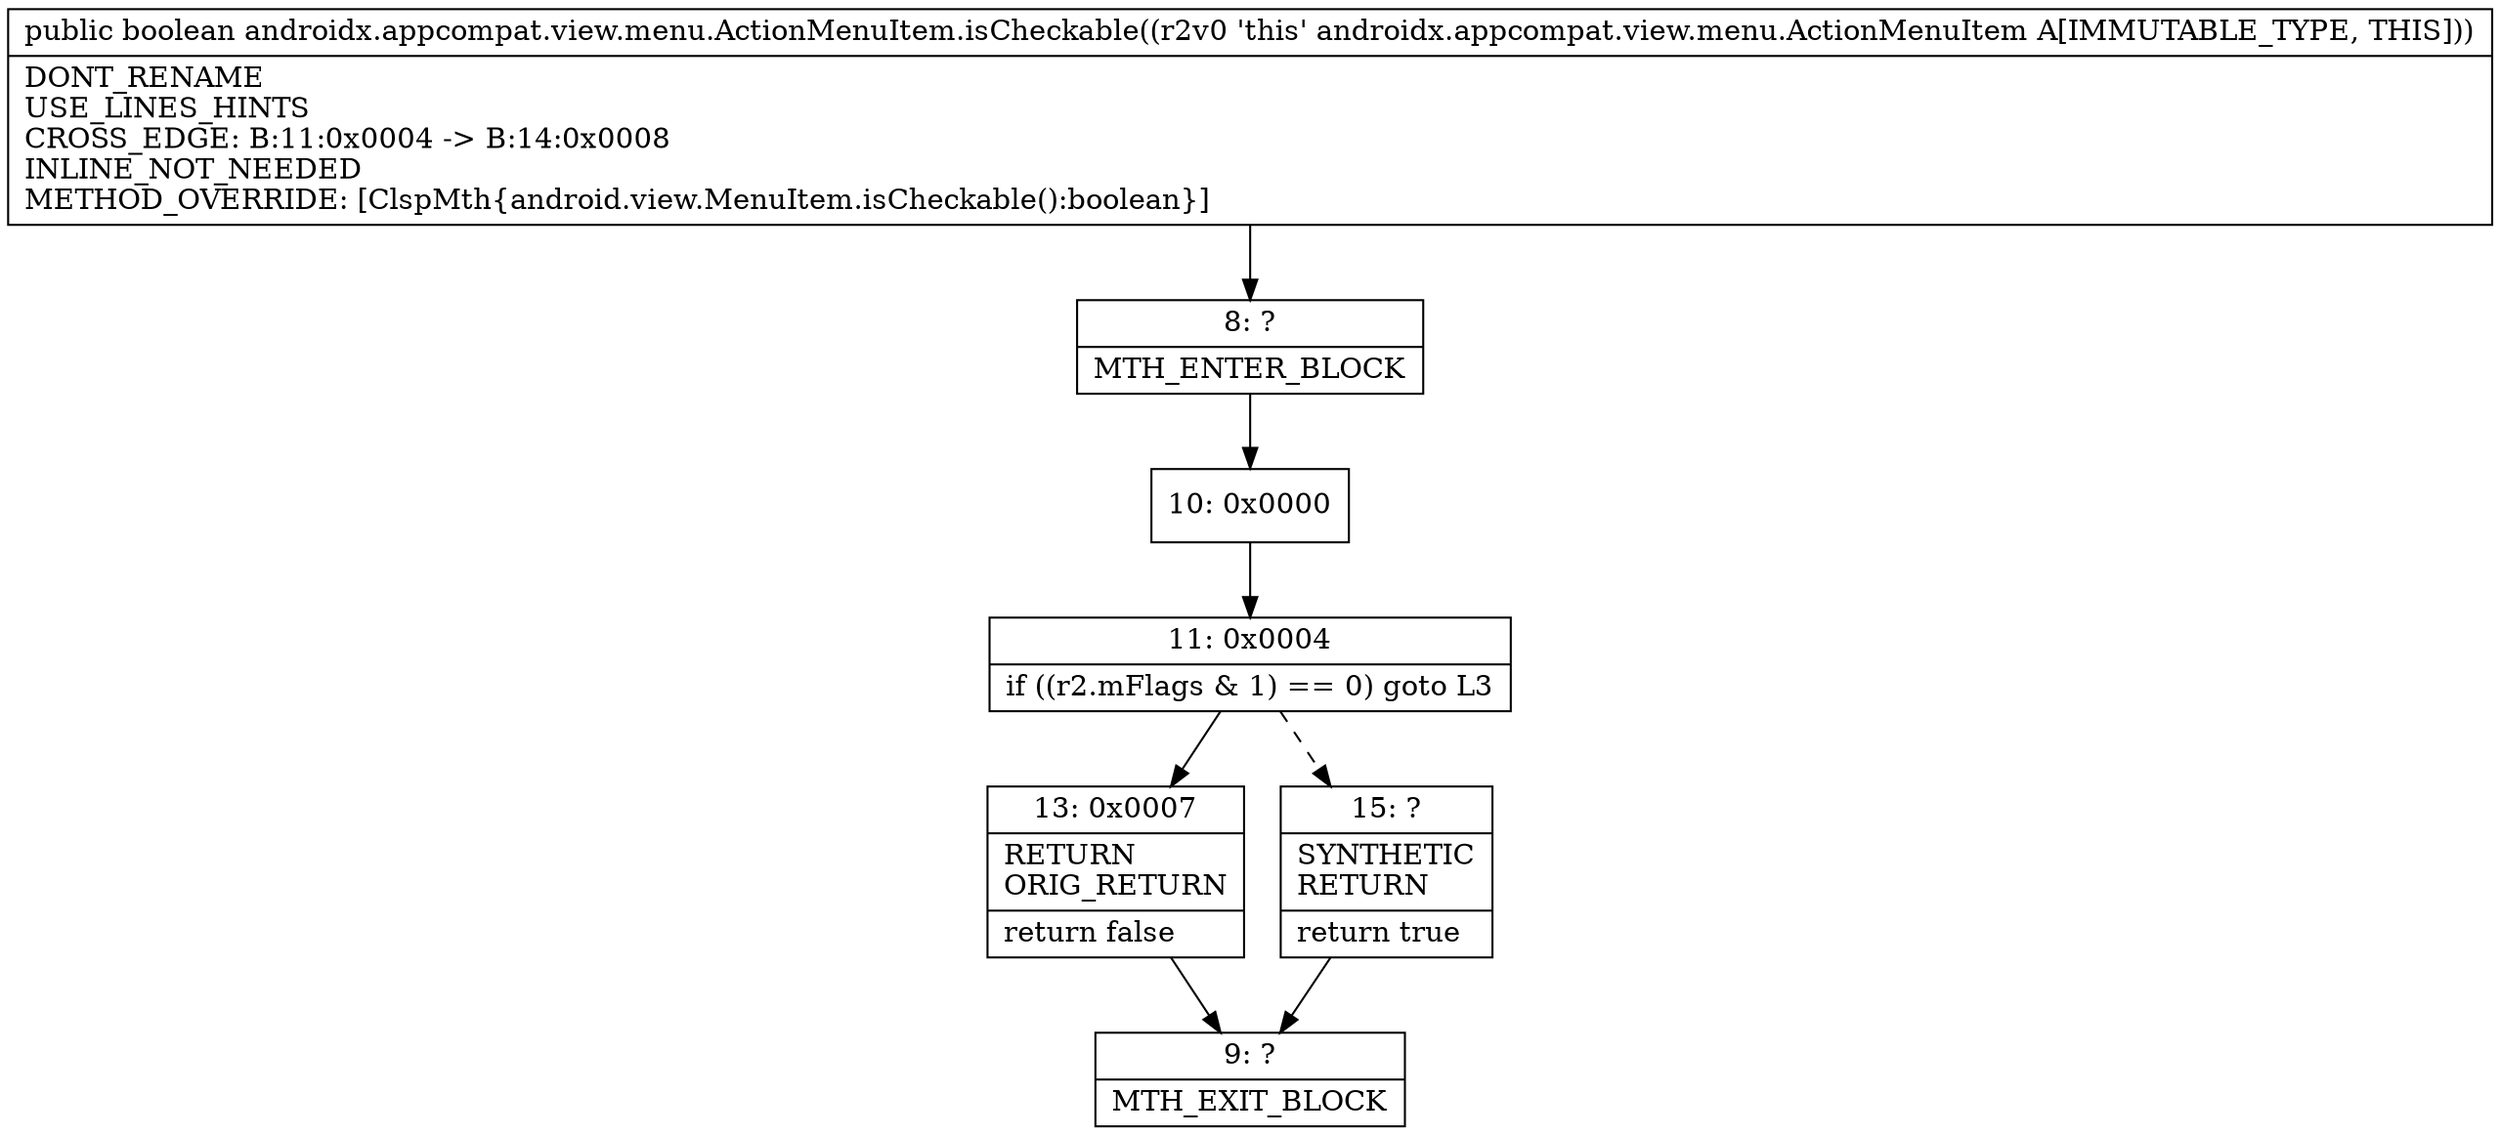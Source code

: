 digraph "CFG forandroidx.appcompat.view.menu.ActionMenuItem.isCheckable()Z" {
Node_8 [shape=record,label="{8\:\ ?|MTH_ENTER_BLOCK\l}"];
Node_10 [shape=record,label="{10\:\ 0x0000}"];
Node_11 [shape=record,label="{11\:\ 0x0004|if ((r2.mFlags & 1) == 0) goto L3\l}"];
Node_13 [shape=record,label="{13\:\ 0x0007|RETURN\lORIG_RETURN\l|return false\l}"];
Node_9 [shape=record,label="{9\:\ ?|MTH_EXIT_BLOCK\l}"];
Node_15 [shape=record,label="{15\:\ ?|SYNTHETIC\lRETURN\l|return true\l}"];
MethodNode[shape=record,label="{public boolean androidx.appcompat.view.menu.ActionMenuItem.isCheckable((r2v0 'this' androidx.appcompat.view.menu.ActionMenuItem A[IMMUTABLE_TYPE, THIS]))  | DONT_RENAME\lUSE_LINES_HINTS\lCROSS_EDGE: B:11:0x0004 \-\> B:14:0x0008\lINLINE_NOT_NEEDED\lMETHOD_OVERRIDE: [ClspMth\{android.view.MenuItem.isCheckable():boolean\}]\l}"];
MethodNode -> Node_8;Node_8 -> Node_10;
Node_10 -> Node_11;
Node_11 -> Node_13;
Node_11 -> Node_15[style=dashed];
Node_13 -> Node_9;
Node_15 -> Node_9;
}

